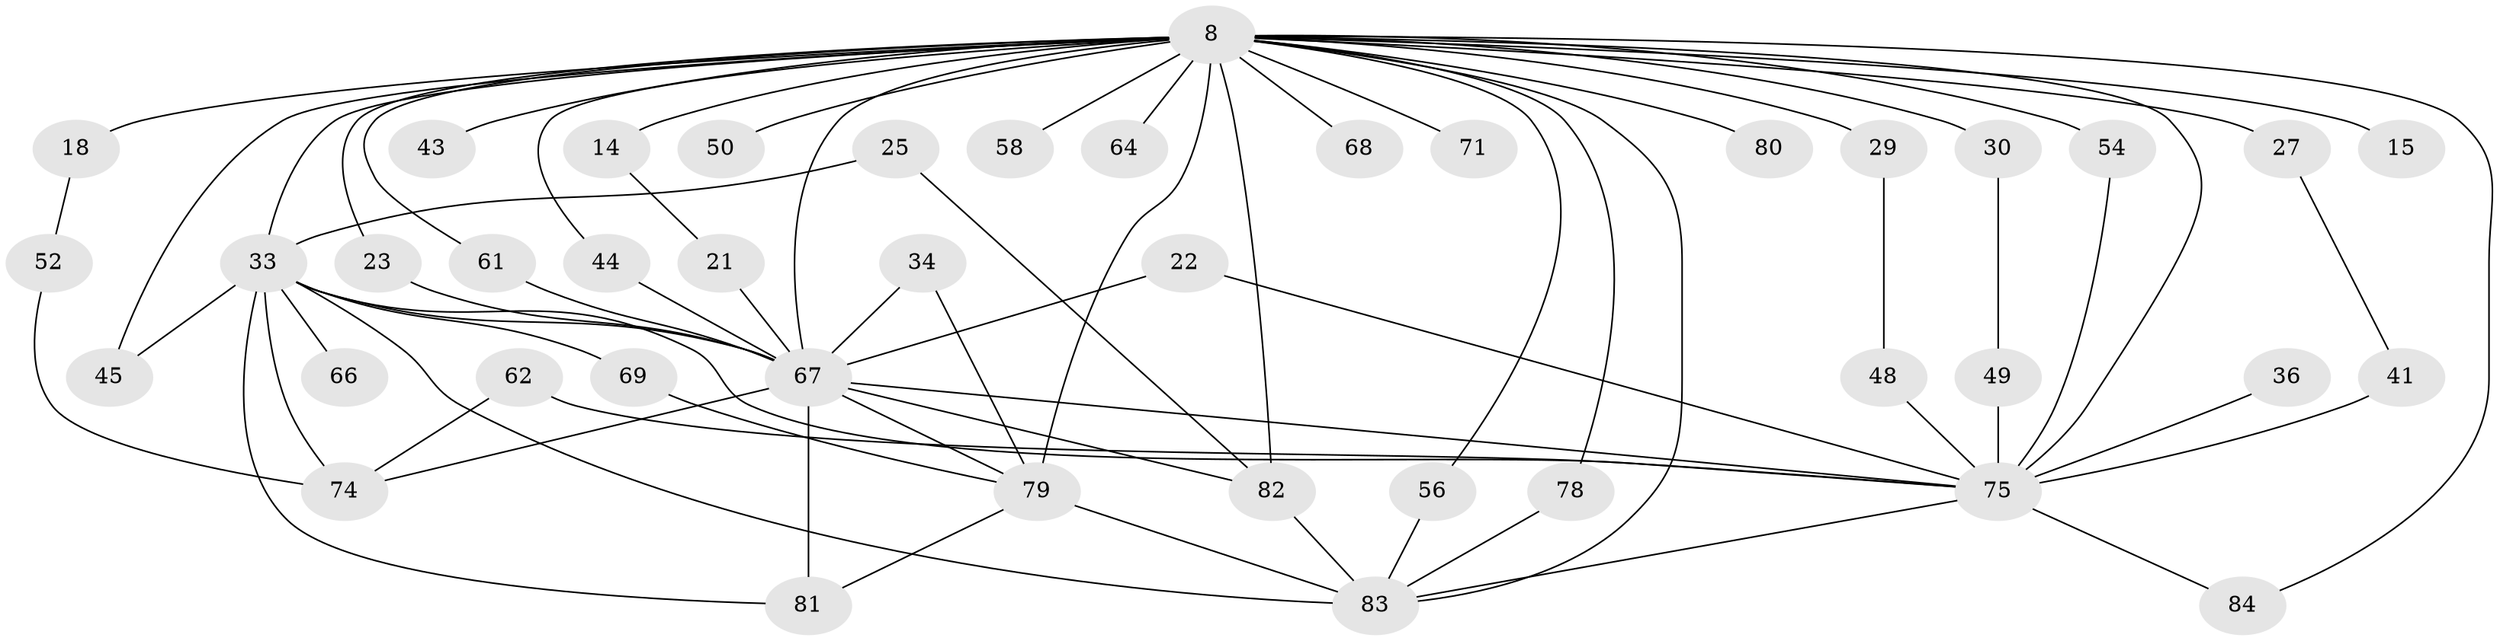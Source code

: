 // original degree distribution, {16: 0.011904761904761904, 21: 0.011904761904761904, 15: 0.03571428571428571, 26: 0.011904761904761904, 24: 0.023809523809523808, 18: 0.011904761904761904, 17: 0.011904761904761904, 3: 0.19047619047619047, 5: 0.05952380952380952, 4: 0.07142857142857142, 2: 0.5476190476190477, 6: 0.011904761904761904}
// Generated by graph-tools (version 1.1) at 2025/45/03/09/25 04:45:03]
// undirected, 42 vertices, 71 edges
graph export_dot {
graph [start="1"]
  node [color=gray90,style=filled];
  8 [super="+4+5"];
  14;
  15;
  18;
  21;
  22;
  23;
  25;
  27;
  29;
  30;
  33 [super="+11+9"];
  34;
  36;
  41;
  43;
  44;
  45;
  48;
  49;
  50;
  52;
  54 [super="+47"];
  56;
  58 [super="+39"];
  61;
  62;
  64;
  66;
  67 [super="+10+60"];
  68;
  69;
  71 [super="+19"];
  74 [super="+40"];
  75 [super="+6+53"];
  78;
  79 [super="+72+59+77"];
  80;
  81 [super="+63"];
  82 [super="+16+42+76"];
  83 [super="+73"];
  84;
  8 -- 18 [weight=2];
  8 -- 27 [weight=2];
  8 -- 43 [weight=2];
  8 -- 45;
  8 -- 54 [weight=2];
  8 -- 58 [weight=3];
  8 -- 61;
  8 -- 64 [weight=2];
  8 -- 67 [weight=12];
  8 -- 68 [weight=2];
  8 -- 80 [weight=2];
  8 -- 84;
  8 -- 14 [weight=2];
  8 -- 15 [weight=2];
  8 -- 79 [weight=7];
  8 -- 82 [weight=6];
  8 -- 30 [weight=2];
  8 -- 44;
  8 -- 71 [weight=3];
  8 -- 75 [weight=10];
  8 -- 78;
  8 -- 23;
  8 -- 29 [weight=2];
  8 -- 50 [weight=2];
  8 -- 56;
  8 -- 33 [weight=9];
  8 -- 83;
  14 -- 21;
  18 -- 52;
  21 -- 67;
  22 -- 75;
  22 -- 67;
  23 -- 67;
  25 -- 33 [weight=2];
  25 -- 82;
  27 -- 41;
  29 -- 48;
  30 -- 49;
  33 -- 75 [weight=5];
  33 -- 66 [weight=2];
  33 -- 67 [weight=5];
  33 -- 69;
  33 -- 74;
  33 -- 45;
  33 -- 81;
  33 -- 83 [weight=4];
  34 -- 67;
  34 -- 79;
  36 -- 75 [weight=2];
  41 -- 75;
  44 -- 67;
  48 -- 75;
  49 -- 75;
  52 -- 74;
  54 -- 75;
  56 -- 83;
  61 -- 67;
  62 -- 75;
  62 -- 74;
  67 -- 75 [weight=4];
  67 -- 81;
  67 -- 79;
  67 -- 82 [weight=2];
  67 -- 74 [weight=2];
  69 -- 79;
  75 -- 83 [weight=3];
  75 -- 84;
  78 -- 83;
  79 -- 81;
  79 -- 83;
  82 -- 83;
}
